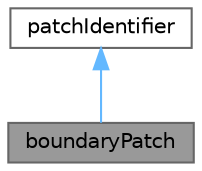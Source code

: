 digraph "boundaryPatch"
{
 // LATEX_PDF_SIZE
  bgcolor="transparent";
  edge [fontname=Helvetica,fontsize=10,labelfontname=Helvetica,labelfontsize=10];
  node [fontname=Helvetica,fontsize=10,shape=box,height=0.2,width=0.4];
  Node1 [id="Node000001",label="boundaryPatch",height=0.2,width=0.4,color="gray40", fillcolor="grey60", style="filled", fontcolor="black",tooltip="Like polyPatch but without reference to mesh. Used in boundaryMesh to hold data on patches...."];
  Node2 -> Node1 [id="edge1_Node000001_Node000002",dir="back",color="steelblue1",style="solid",tooltip=" "];
  Node2 [id="Node000002",label="patchIdentifier",height=0.2,width=0.4,color="gray40", fillcolor="white", style="filled",URL="$classFoam_1_1patchIdentifier.html",tooltip="Identifies a patch by name and index, with optional physical type and group information."];
}
